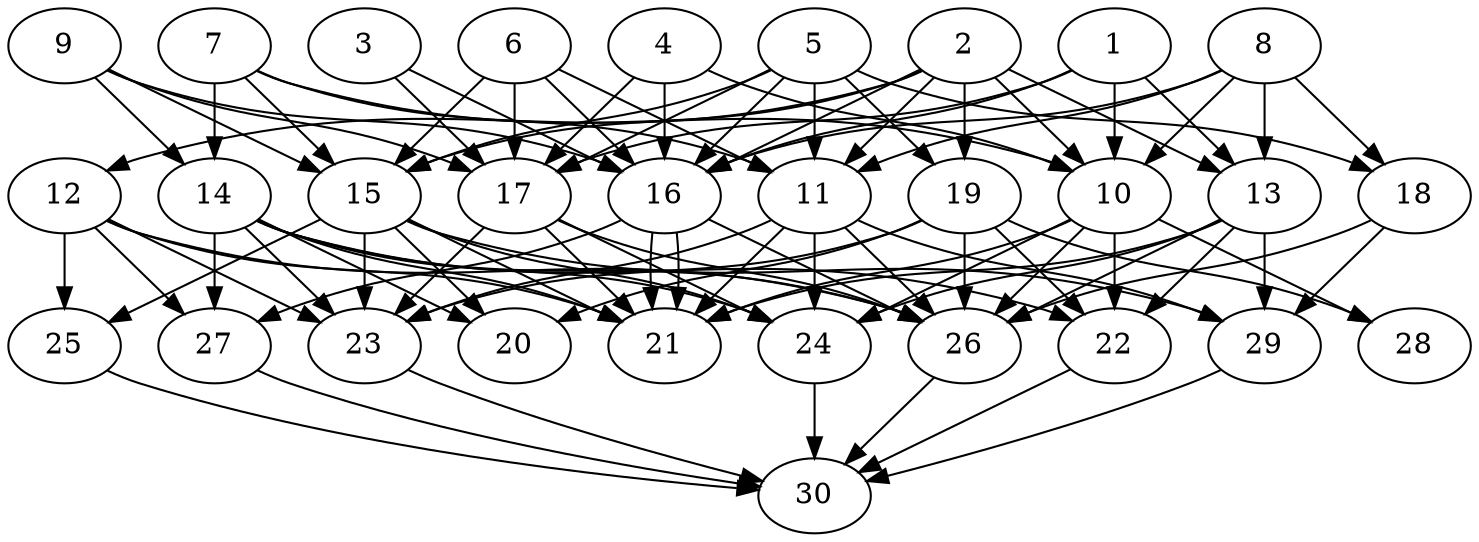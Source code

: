 // DAG automatically generated by daggen at Thu Oct  3 14:04:17 2019
// ./daggen --dot -n 30 --ccr 0.3 --fat 0.7 --regular 0.9 --density 0.9 --mindata 5242880 --maxdata 52428800 
digraph G {
  1 [size="72611840", alpha="0.13", expect_size="21783552"] 
  1 -> 10 [size ="21783552"]
  1 -> 13 [size ="21783552"]
  1 -> 16 [size ="21783552"]
  1 -> 17 [size ="21783552"]
  2 [size="36816213", alpha="0.16", expect_size="11044864"] 
  2 -> 10 [size ="11044864"]
  2 -> 11 [size ="11044864"]
  2 -> 12 [size ="11044864"]
  2 -> 13 [size ="11044864"]
  2 -> 15 [size ="11044864"]
  2 -> 16 [size ="11044864"]
  2 -> 19 [size ="11044864"]
  3 [size="150678187", alpha="0.02", expect_size="45203456"] 
  3 -> 16 [size ="45203456"]
  3 -> 17 [size ="45203456"]
  4 [size="78936747", alpha="0.03", expect_size="23681024"] 
  4 -> 10 [size ="23681024"]
  4 -> 16 [size ="23681024"]
  4 -> 17 [size ="23681024"]
  5 [size="71092907", alpha="0.14", expect_size="21327872"] 
  5 -> 11 [size ="21327872"]
  5 -> 15 [size ="21327872"]
  5 -> 16 [size ="21327872"]
  5 -> 17 [size ="21327872"]
  5 -> 18 [size ="21327872"]
  5 -> 19 [size ="21327872"]
  6 [size="65580373", alpha="0.08", expect_size="19674112"] 
  6 -> 11 [size ="19674112"]
  6 -> 15 [size ="19674112"]
  6 -> 16 [size ="19674112"]
  6 -> 17 [size ="19674112"]
  7 [size="163549867", alpha="0.06", expect_size="49064960"] 
  7 -> 10 [size ="49064960"]
  7 -> 11 [size ="49064960"]
  7 -> 14 [size ="49064960"]
  7 -> 15 [size ="49064960"]
  8 [size="62013440", alpha="0.13", expect_size="18604032"] 
  8 -> 10 [size ="18604032"]
  8 -> 11 [size ="18604032"]
  8 -> 13 [size ="18604032"]
  8 -> 16 [size ="18604032"]
  8 -> 18 [size ="18604032"]
  9 [size="141810347", alpha="0.02", expect_size="42543104"] 
  9 -> 14 [size ="42543104"]
  9 -> 15 [size ="42543104"]
  9 -> 16 [size ="42543104"]
  9 -> 17 [size ="42543104"]
  10 [size="26176853", alpha="0.13", expect_size="7853056"] 
  10 -> 21 [size ="7853056"]
  10 -> 22 [size ="7853056"]
  10 -> 24 [size ="7853056"]
  10 -> 26 [size ="7853056"]
  10 -> 28 [size ="7853056"]
  11 [size="20165973", alpha="0.18", expect_size="6049792"] 
  11 -> 21 [size ="6049792"]
  11 -> 23 [size ="6049792"]
  11 -> 24 [size ="6049792"]
  11 -> 26 [size ="6049792"]
  11 -> 29 [size ="6049792"]
  12 [size="120087893", alpha="0.08", expect_size="36026368"] 
  12 -> 21 [size ="36026368"]
  12 -> 23 [size ="36026368"]
  12 -> 25 [size ="36026368"]
  12 -> 26 [size ="36026368"]
  12 -> 27 [size ="36026368"]
  13 [size="86231040", alpha="0.10", expect_size="25869312"] 
  13 -> 21 [size ="25869312"]
  13 -> 22 [size ="25869312"]
  13 -> 24 [size ="25869312"]
  13 -> 26 [size ="25869312"]
  13 -> 29 [size ="25869312"]
  14 [size="105349120", alpha="0.03", expect_size="31604736"] 
  14 -> 20 [size ="31604736"]
  14 -> 21 [size ="31604736"]
  14 -> 22 [size ="31604736"]
  14 -> 23 [size ="31604736"]
  14 -> 24 [size ="31604736"]
  14 -> 26 [size ="31604736"]
  14 -> 27 [size ="31604736"]
  15 [size="128733867", alpha="0.05", expect_size="38620160"] 
  15 -> 20 [size ="38620160"]
  15 -> 21 [size ="38620160"]
  15 -> 23 [size ="38620160"]
  15 -> 24 [size ="38620160"]
  15 -> 25 [size ="38620160"]
  15 -> 29 [size ="38620160"]
  16 [size="81315840", alpha="0.14", expect_size="24394752"] 
  16 -> 21 [size ="24394752"]
  16 -> 21 [size ="24394752"]
  16 -> 26 [size ="24394752"]
  16 -> 27 [size ="24394752"]
  17 [size="147595947", alpha="0.06", expect_size="44278784"] 
  17 -> 21 [size ="44278784"]
  17 -> 23 [size ="44278784"]
  17 -> 24 [size ="44278784"]
  17 -> 26 [size ="44278784"]
  18 [size="40096427", alpha="0.14", expect_size="12028928"] 
  18 -> 26 [size ="12028928"]
  18 -> 29 [size ="12028928"]
  19 [size="139066027", alpha="0.19", expect_size="41719808"] 
  19 -> 20 [size ="41719808"]
  19 -> 22 [size ="41719808"]
  19 -> 23 [size ="41719808"]
  19 -> 26 [size ="41719808"]
  19 -> 28 [size ="41719808"]
  20 [size="154903893", alpha="0.04", expect_size="46471168"] 
  21 [size="100068693", alpha="0.15", expect_size="30020608"] 
  22 [size="83572053", alpha="0.08", expect_size="25071616"] 
  22 -> 30 [size ="25071616"]
  23 [size="145319253", alpha="0.19", expect_size="43595776"] 
  23 -> 30 [size ="43595776"]
  24 [size="69440853", alpha="0.17", expect_size="20832256"] 
  24 -> 30 [size ="20832256"]
  25 [size="96481280", alpha="0.03", expect_size="28944384"] 
  25 -> 30 [size ="28944384"]
  26 [size="131884373", alpha="0.14", expect_size="39565312"] 
  26 -> 30 [size ="39565312"]
  27 [size="87671467", alpha="0.04", expect_size="26301440"] 
  27 -> 30 [size ="26301440"]
  28 [size="137618773", alpha="0.19", expect_size="41285632"] 
  29 [size="90531840", alpha="0.11", expect_size="27159552"] 
  29 -> 30 [size ="27159552"]
  30 [size="86391467", alpha="0.03", expect_size="25917440"] 
}
